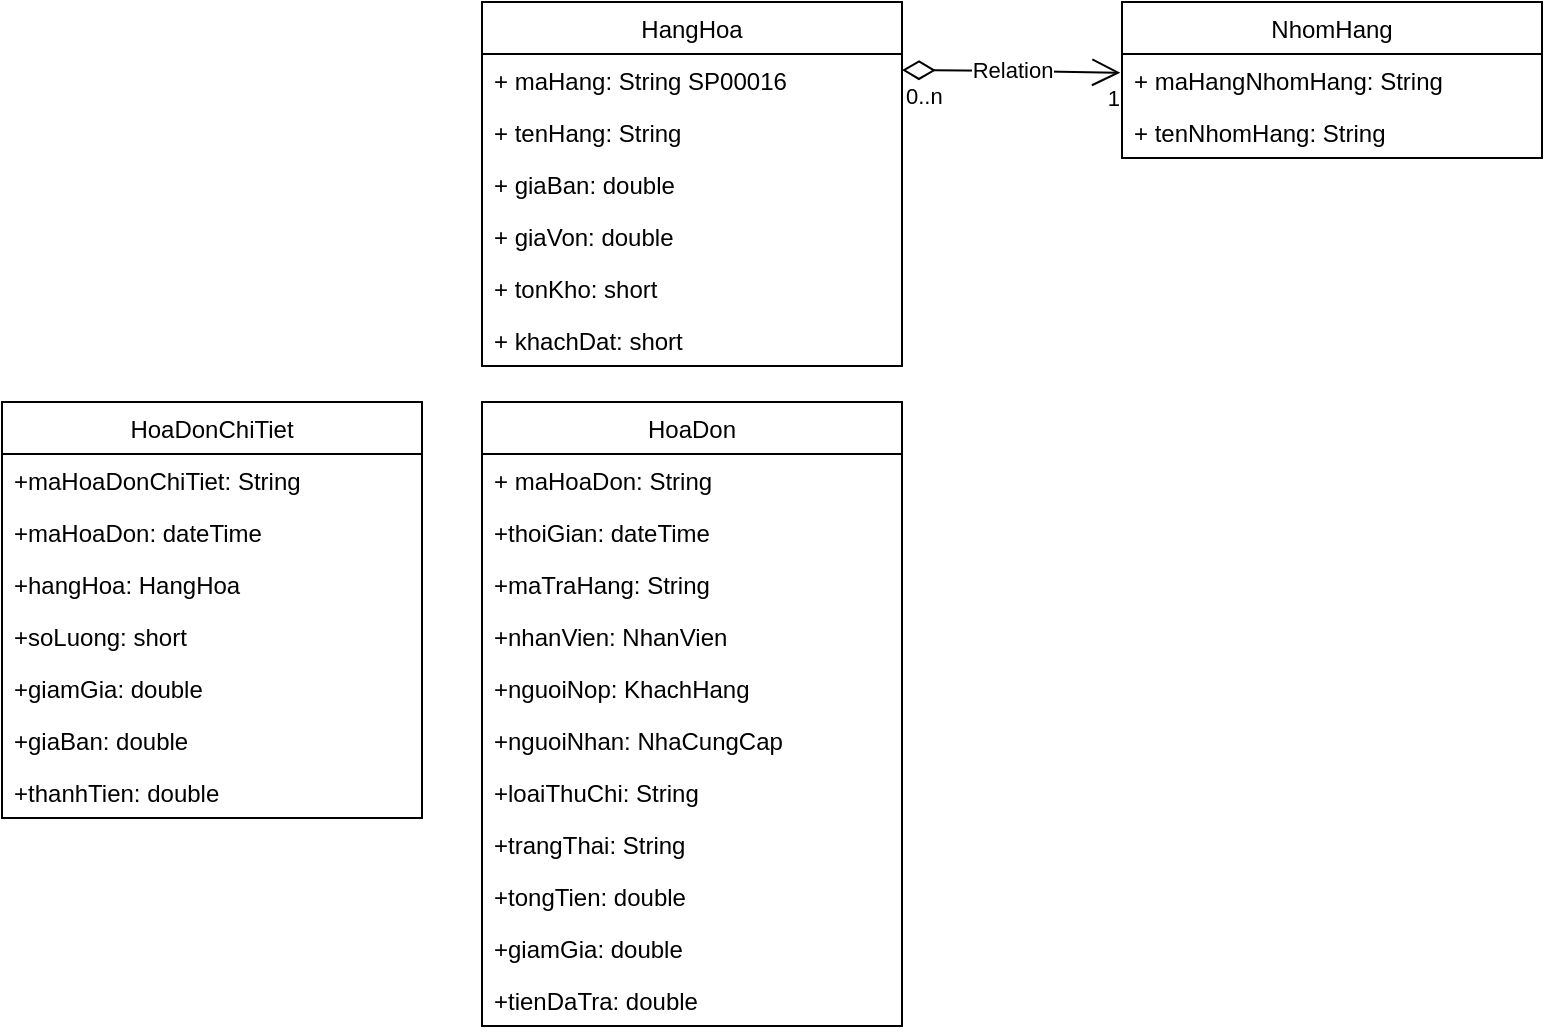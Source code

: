 <mxfile version="13.9.9" type="device"><diagram id="Uu4i0tBCUgNNrZvMfekL" name="Page-1"><mxGraphModel dx="1572" dy="338" grid="1" gridSize="10" guides="1" tooltips="1" connect="1" arrows="1" fold="1" page="1" pageScale="1" pageWidth="850" pageHeight="1100" math="0" shadow="0"><root><mxCell id="0"/><mxCell id="1" parent="0"/><mxCell id="KLVZ74iMkm5RS4pxARlG-1" value="HangHoa" style="swimlane;fontStyle=0;childLayout=stackLayout;horizontal=1;startSize=26;fillColor=none;horizontalStack=0;resizeParent=1;resizeParentMax=0;resizeLast=0;collapsible=1;marginBottom=0;" vertex="1" parent="1"><mxGeometry x="40" y="120" width="210" height="182" as="geometry"/></mxCell><mxCell id="KLVZ74iMkm5RS4pxARlG-2" value="+ maHang: String SP00016" style="text;strokeColor=none;fillColor=none;align=left;verticalAlign=top;spacingLeft=4;spacingRight=4;overflow=hidden;rotatable=0;points=[[0,0.5],[1,0.5]];portConstraint=eastwest;" vertex="1" parent="KLVZ74iMkm5RS4pxARlG-1"><mxGeometry y="26" width="210" height="26" as="geometry"/></mxCell><mxCell id="KLVZ74iMkm5RS4pxARlG-3" value="+ tenHang: String" style="text;strokeColor=none;fillColor=none;align=left;verticalAlign=top;spacingLeft=4;spacingRight=4;overflow=hidden;rotatable=0;points=[[0,0.5],[1,0.5]];portConstraint=eastwest;" vertex="1" parent="KLVZ74iMkm5RS4pxARlG-1"><mxGeometry y="52" width="210" height="26" as="geometry"/></mxCell><mxCell id="KLVZ74iMkm5RS4pxARlG-4" value="+ giaBan: double" style="text;strokeColor=none;fillColor=none;align=left;verticalAlign=top;spacingLeft=4;spacingRight=4;overflow=hidden;rotatable=0;points=[[0,0.5],[1,0.5]];portConstraint=eastwest;" vertex="1" parent="KLVZ74iMkm5RS4pxARlG-1"><mxGeometry y="78" width="210" height="26" as="geometry"/></mxCell><mxCell id="KLVZ74iMkm5RS4pxARlG-5" value="+ giaVon: double" style="text;strokeColor=none;fillColor=none;align=left;verticalAlign=top;spacingLeft=4;spacingRight=4;overflow=hidden;rotatable=0;points=[[0,0.5],[1,0.5]];portConstraint=eastwest;" vertex="1" parent="KLVZ74iMkm5RS4pxARlG-1"><mxGeometry y="104" width="210" height="26" as="geometry"/></mxCell><mxCell id="KLVZ74iMkm5RS4pxARlG-6" value="+ tonKho: short" style="text;strokeColor=none;fillColor=none;align=left;verticalAlign=top;spacingLeft=4;spacingRight=4;overflow=hidden;rotatable=0;points=[[0,0.5],[1,0.5]];portConstraint=eastwest;" vertex="1" parent="KLVZ74iMkm5RS4pxARlG-1"><mxGeometry y="130" width="210" height="26" as="geometry"/></mxCell><mxCell id="KLVZ74iMkm5RS4pxARlG-7" value="+ khachDat: short" style="text;strokeColor=none;fillColor=none;align=left;verticalAlign=top;spacingLeft=4;spacingRight=4;overflow=hidden;rotatable=0;points=[[0,0.5],[1,0.5]];portConstraint=eastwest;" vertex="1" parent="KLVZ74iMkm5RS4pxARlG-1"><mxGeometry y="156" width="210" height="26" as="geometry"/></mxCell><mxCell id="KLVZ74iMkm5RS4pxARlG-8" value="NhomHang" style="swimlane;fontStyle=0;childLayout=stackLayout;horizontal=1;startSize=26;fillColor=none;horizontalStack=0;resizeParent=1;resizeParentMax=0;resizeLast=0;collapsible=1;marginBottom=0;" vertex="1" parent="1"><mxGeometry x="360" y="120" width="210" height="78" as="geometry"/></mxCell><mxCell id="KLVZ74iMkm5RS4pxARlG-9" value="+ maHangNhomHang: String" style="text;strokeColor=none;fillColor=none;align=left;verticalAlign=top;spacingLeft=4;spacingRight=4;overflow=hidden;rotatable=0;points=[[0,0.5],[1,0.5]];portConstraint=eastwest;" vertex="1" parent="KLVZ74iMkm5RS4pxARlG-8"><mxGeometry y="26" width="210" height="26" as="geometry"/></mxCell><mxCell id="KLVZ74iMkm5RS4pxARlG-10" value="+ tenNhomHang: String" style="text;strokeColor=none;fillColor=none;align=left;verticalAlign=top;spacingLeft=4;spacingRight=4;overflow=hidden;rotatable=0;points=[[0,0.5],[1,0.5]];portConstraint=eastwest;" vertex="1" parent="KLVZ74iMkm5RS4pxARlG-8"><mxGeometry y="52" width="210" height="26" as="geometry"/></mxCell><mxCell id="KLVZ74iMkm5RS4pxARlG-16" value="Relation" style="endArrow=open;html=1;endSize=12;startArrow=diamondThin;startSize=14;startFill=0;edgeStyle=orthogonalEdgeStyle;entryX=-0.004;entryY=0.36;entryDx=0;entryDy=0;entryPerimeter=0;" edge="1" parent="1" target="KLVZ74iMkm5RS4pxARlG-9"><mxGeometry relative="1" as="geometry"><mxPoint x="250" y="154" as="sourcePoint"/><mxPoint x="340" y="164" as="targetPoint"/></mxGeometry></mxCell><mxCell id="KLVZ74iMkm5RS4pxARlG-17" value="0..n" style="edgeLabel;resizable=0;html=1;align=left;verticalAlign=top;" connectable="0" vertex="1" parent="KLVZ74iMkm5RS4pxARlG-16"><mxGeometry x="-1" relative="1" as="geometry"/></mxCell><mxCell id="KLVZ74iMkm5RS4pxARlG-18" value="1" style="edgeLabel;resizable=0;html=1;align=right;verticalAlign=top;" connectable="0" vertex="1" parent="KLVZ74iMkm5RS4pxARlG-16"><mxGeometry x="1" relative="1" as="geometry"/></mxCell><mxCell id="KLVZ74iMkm5RS4pxARlG-19" value="HoaDon" style="swimlane;fontStyle=0;childLayout=stackLayout;horizontal=1;startSize=26;fillColor=none;horizontalStack=0;resizeParent=1;resizeParentMax=0;resizeLast=0;collapsible=1;marginBottom=0;" vertex="1" parent="1"><mxGeometry x="40" y="320" width="210" height="312" as="geometry"/></mxCell><mxCell id="KLVZ74iMkm5RS4pxARlG-20" value="+ maHoaDon: String" style="text;strokeColor=none;fillColor=none;align=left;verticalAlign=top;spacingLeft=4;spacingRight=4;overflow=hidden;rotatable=0;points=[[0,0.5],[1,0.5]];portConstraint=eastwest;" vertex="1" parent="KLVZ74iMkm5RS4pxARlG-19"><mxGeometry y="26" width="210" height="26" as="geometry"/></mxCell><mxCell id="KLVZ74iMkm5RS4pxARlG-21" value="+thoiGian: dateTime" style="text;strokeColor=none;fillColor=none;align=left;verticalAlign=top;spacingLeft=4;spacingRight=4;overflow=hidden;rotatable=0;points=[[0,0.5],[1,0.5]];portConstraint=eastwest;" vertex="1" parent="KLVZ74iMkm5RS4pxARlG-19"><mxGeometry y="52" width="210" height="26" as="geometry"/></mxCell><mxCell id="KLVZ74iMkm5RS4pxARlG-22" value="+maTraHang: String" style="text;strokeColor=none;fillColor=none;align=left;verticalAlign=top;spacingLeft=4;spacingRight=4;overflow=hidden;rotatable=0;points=[[0,0.5],[1,0.5]];portConstraint=eastwest;" vertex="1" parent="KLVZ74iMkm5RS4pxARlG-19"><mxGeometry y="78" width="210" height="26" as="geometry"/></mxCell><mxCell id="KLVZ74iMkm5RS4pxARlG-23" value="+nhanVien: NhanVien" style="text;strokeColor=none;fillColor=none;align=left;verticalAlign=top;spacingLeft=4;spacingRight=4;overflow=hidden;rotatable=0;points=[[0,0.5],[1,0.5]];portConstraint=eastwest;" vertex="1" parent="KLVZ74iMkm5RS4pxARlG-19"><mxGeometry y="104" width="210" height="26" as="geometry"/></mxCell><mxCell id="KLVZ74iMkm5RS4pxARlG-24" value="+nguoiNop: KhachHang" style="text;strokeColor=none;fillColor=none;align=left;verticalAlign=top;spacingLeft=4;spacingRight=4;overflow=hidden;rotatable=0;points=[[0,0.5],[1,0.5]];portConstraint=eastwest;" vertex="1" parent="KLVZ74iMkm5RS4pxARlG-19"><mxGeometry y="130" width="210" height="26" as="geometry"/></mxCell><mxCell id="KLVZ74iMkm5RS4pxARlG-25" value="+nguoiNhan: NhaCungCap" style="text;strokeColor=none;fillColor=none;align=left;verticalAlign=top;spacingLeft=4;spacingRight=4;overflow=hidden;rotatable=0;points=[[0,0.5],[1,0.5]];portConstraint=eastwest;" vertex="1" parent="KLVZ74iMkm5RS4pxARlG-19"><mxGeometry y="156" width="210" height="26" as="geometry"/></mxCell><mxCell id="KLVZ74iMkm5RS4pxARlG-26" value="+loaiThuChi: String" style="text;strokeColor=none;fillColor=none;align=left;verticalAlign=top;spacingLeft=4;spacingRight=4;overflow=hidden;rotatable=0;points=[[0,0.5],[1,0.5]];portConstraint=eastwest;" vertex="1" parent="KLVZ74iMkm5RS4pxARlG-19"><mxGeometry y="182" width="210" height="26" as="geometry"/></mxCell><mxCell id="KLVZ74iMkm5RS4pxARlG-27" value="+trangThai: String" style="text;strokeColor=none;fillColor=none;align=left;verticalAlign=top;spacingLeft=4;spacingRight=4;overflow=hidden;rotatable=0;points=[[0,0.5],[1,0.5]];portConstraint=eastwest;" vertex="1" parent="KLVZ74iMkm5RS4pxARlG-19"><mxGeometry y="208" width="210" height="26" as="geometry"/></mxCell><mxCell id="KLVZ74iMkm5RS4pxARlG-28" value="+tongTien: double" style="text;strokeColor=none;fillColor=none;align=left;verticalAlign=top;spacingLeft=4;spacingRight=4;overflow=hidden;rotatable=0;points=[[0,0.5],[1,0.5]];portConstraint=eastwest;" vertex="1" parent="KLVZ74iMkm5RS4pxARlG-19"><mxGeometry y="234" width="210" height="26" as="geometry"/></mxCell><mxCell id="KLVZ74iMkm5RS4pxARlG-29" value="+giamGia: double" style="text;strokeColor=none;fillColor=none;align=left;verticalAlign=top;spacingLeft=4;spacingRight=4;overflow=hidden;rotatable=0;points=[[0,0.5],[1,0.5]];portConstraint=eastwest;" vertex="1" parent="KLVZ74iMkm5RS4pxARlG-19"><mxGeometry y="260" width="210" height="26" as="geometry"/></mxCell><mxCell id="KLVZ74iMkm5RS4pxARlG-30" value="+tienDaTra: double" style="text;strokeColor=none;fillColor=none;align=left;verticalAlign=top;spacingLeft=4;spacingRight=4;overflow=hidden;rotatable=0;points=[[0,0.5],[1,0.5]];portConstraint=eastwest;" vertex="1" parent="KLVZ74iMkm5RS4pxARlG-19"><mxGeometry y="286" width="210" height="26" as="geometry"/></mxCell><mxCell id="KLVZ74iMkm5RS4pxARlG-31" value="HoaDonChiTiet" style="swimlane;fontStyle=0;childLayout=stackLayout;horizontal=1;startSize=26;fillColor=none;horizontalStack=0;resizeParent=1;resizeParentMax=0;resizeLast=0;collapsible=1;marginBottom=0;" vertex="1" parent="1"><mxGeometry x="-200" y="320" width="210" height="208" as="geometry"/></mxCell><mxCell id="KLVZ74iMkm5RS4pxARlG-32" value="+maHoaDonChiTiet: String" style="text;strokeColor=none;fillColor=none;align=left;verticalAlign=top;spacingLeft=4;spacingRight=4;overflow=hidden;rotatable=0;points=[[0,0.5],[1,0.5]];portConstraint=eastwest;" vertex="1" parent="KLVZ74iMkm5RS4pxARlG-31"><mxGeometry y="26" width="210" height="26" as="geometry"/></mxCell><mxCell id="KLVZ74iMkm5RS4pxARlG-33" value="+maHoaDon: dateTime" style="text;strokeColor=none;fillColor=none;align=left;verticalAlign=top;spacingLeft=4;spacingRight=4;overflow=hidden;rotatable=0;points=[[0,0.5],[1,0.5]];portConstraint=eastwest;" vertex="1" parent="KLVZ74iMkm5RS4pxARlG-31"><mxGeometry y="52" width="210" height="26" as="geometry"/></mxCell><mxCell id="KLVZ74iMkm5RS4pxARlG-34" value="+hangHoa: HangHoa" style="text;strokeColor=none;fillColor=none;align=left;verticalAlign=top;spacingLeft=4;spacingRight=4;overflow=hidden;rotatable=0;points=[[0,0.5],[1,0.5]];portConstraint=eastwest;" vertex="1" parent="KLVZ74iMkm5RS4pxARlG-31"><mxGeometry y="78" width="210" height="26" as="geometry"/></mxCell><mxCell id="KLVZ74iMkm5RS4pxARlG-36" value="+soLuong: short" style="text;strokeColor=none;fillColor=none;align=left;verticalAlign=top;spacingLeft=4;spacingRight=4;overflow=hidden;rotatable=0;points=[[0,0.5],[1,0.5]];portConstraint=eastwest;" vertex="1" parent="KLVZ74iMkm5RS4pxARlG-31"><mxGeometry y="104" width="210" height="26" as="geometry"/></mxCell><mxCell id="KLVZ74iMkm5RS4pxARlG-37" value="+giamGia: double" style="text;strokeColor=none;fillColor=none;align=left;verticalAlign=top;spacingLeft=4;spacingRight=4;overflow=hidden;rotatable=0;points=[[0,0.5],[1,0.5]];portConstraint=eastwest;" vertex="1" parent="KLVZ74iMkm5RS4pxARlG-31"><mxGeometry y="130" width="210" height="26" as="geometry"/></mxCell><mxCell id="KLVZ74iMkm5RS4pxARlG-38" value="+giaBan: double" style="text;strokeColor=none;fillColor=none;align=left;verticalAlign=top;spacingLeft=4;spacingRight=4;overflow=hidden;rotatable=0;points=[[0,0.5],[1,0.5]];portConstraint=eastwest;" vertex="1" parent="KLVZ74iMkm5RS4pxARlG-31"><mxGeometry y="156" width="210" height="26" as="geometry"/></mxCell><mxCell id="KLVZ74iMkm5RS4pxARlG-39" value="+thanhTien: double" style="text;strokeColor=none;fillColor=none;align=left;verticalAlign=top;spacingLeft=4;spacingRight=4;overflow=hidden;rotatable=0;points=[[0,0.5],[1,0.5]];portConstraint=eastwest;" vertex="1" parent="KLVZ74iMkm5RS4pxARlG-31"><mxGeometry y="182" width="210" height="26" as="geometry"/></mxCell></root></mxGraphModel></diagram></mxfile>
